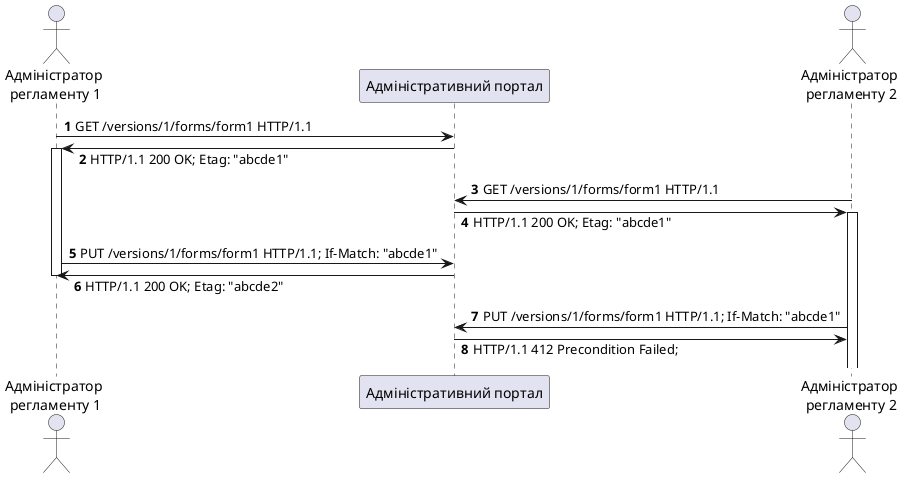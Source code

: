 @startuml

autonumber
skinparam responseMessageBelowArrow true

actor "Адміністратор\n регламенту 1" as Client1
participant "Адміністративний портал" as Service
actor "Адміністратор\n регламенту 2" as Client2

Client1 -> Service: GET /versions/1/forms/form1 HTTP/1.1
Client1 <- Service: HTTP/1.1 200 OK; Etag: "abcde1"
activate Client1
Client2 -> Service: GET /versions/1/forms/form1 HTTP/1.1
Client2 <- Service: HTTP/1.1 200 OK; Etag: "abcde1"
activate Client2

Client1->Service: PUT /versions/1/forms/form1 HTTP/1.1; If-Match: "abcde1"
Client1<-Service: HTTP/1.1 200 OK; Etag: "abcde2"
deactivate Client1

Client2->Service: PUT /versions/1/forms/form1 HTTP/1.1; If-Match: "abcde1"
Client2<-Service: HTTP/1.1 412 Precondition Failed;
deactivate Client1

@enduml